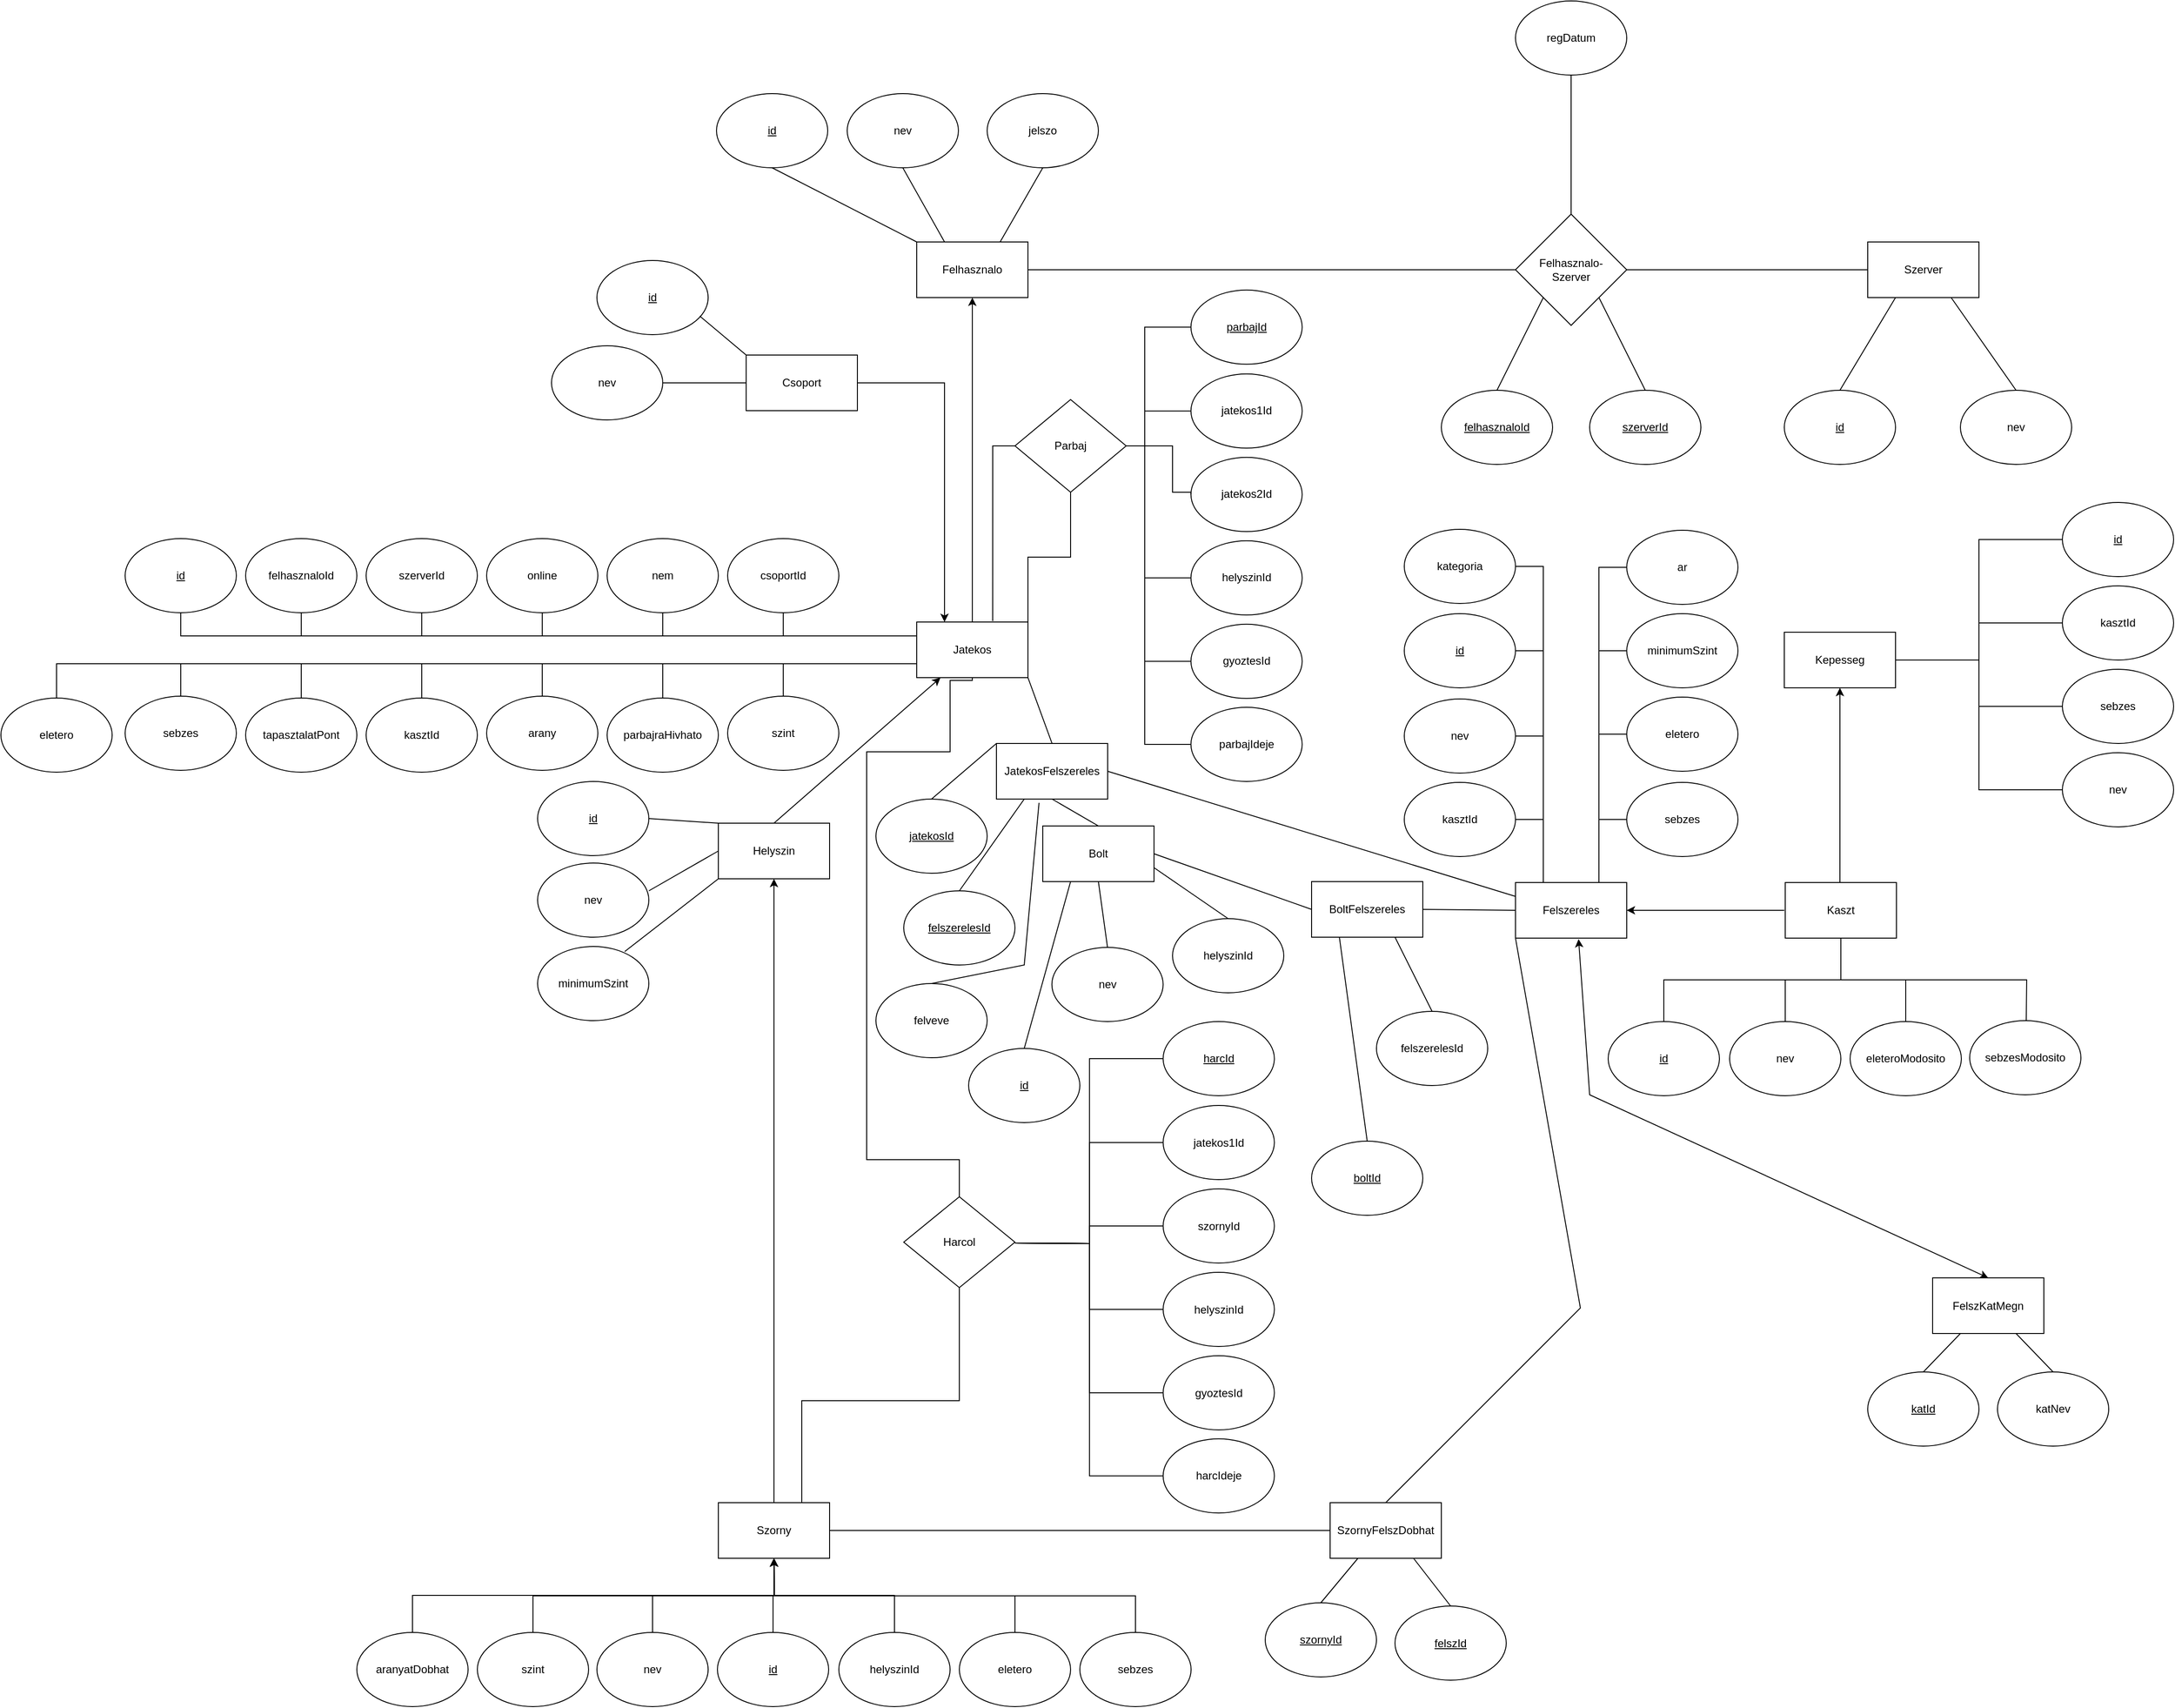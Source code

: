 <mxfile version="24.2.5" type="device">
  <diagram name="1 oldal" id="3yaUBCSGOGVVXzowlbsu">
    <mxGraphModel dx="2837" dy="2619" grid="1" gridSize="10" guides="1" tooltips="1" connect="1" arrows="1" fold="1" page="1" pageScale="1" pageWidth="1169" pageHeight="1654" math="0" shadow="0">
      <root>
        <mxCell id="0" />
        <mxCell id="1" parent="0" />
        <mxCell id="d9idjgLGeZkNx8XCs1Kq-3" value="Felhasznalo" style="rounded=0;whiteSpace=wrap;html=1;" parent="1" vertex="1">
          <mxGeometry x="284" y="170" width="120" height="60" as="geometry" />
        </mxCell>
        <mxCell id="d9idjgLGeZkNx8XCs1Kq-4" value="nev" style="ellipse;whiteSpace=wrap;html=1;" parent="1" vertex="1">
          <mxGeometry x="209" y="10" width="120" height="80" as="geometry" />
        </mxCell>
        <mxCell id="d9idjgLGeZkNx8XCs1Kq-5" value="&lt;u&gt;id&lt;/u&gt;" style="ellipse;whiteSpace=wrap;html=1;" parent="1" vertex="1">
          <mxGeometry x="68" y="10" width="120" height="80" as="geometry" />
        </mxCell>
        <mxCell id="d9idjgLGeZkNx8XCs1Kq-6" value="jelszo" style="ellipse;whiteSpace=wrap;html=1;" parent="1" vertex="1">
          <mxGeometry x="360" y="10" width="120" height="80" as="geometry" />
        </mxCell>
        <mxCell id="d9idjgLGeZkNx8XCs1Kq-7" value="" style="endArrow=none;html=1;rounded=0;exitX=0.5;exitY=1;exitDx=0;exitDy=0;entryX=0;entryY=0;entryDx=0;entryDy=0;" parent="1" source="d9idjgLGeZkNx8XCs1Kq-5" target="d9idjgLGeZkNx8XCs1Kq-3" edge="1">
          <mxGeometry width="50" height="50" relative="1" as="geometry">
            <mxPoint x="250" y="530" as="sourcePoint" />
            <mxPoint x="244" y="170" as="targetPoint" />
          </mxGeometry>
        </mxCell>
        <mxCell id="d9idjgLGeZkNx8XCs1Kq-8" value="" style="endArrow=none;html=1;rounded=0;entryX=0.25;entryY=0;entryDx=0;entryDy=0;exitX=0.5;exitY=1;exitDx=0;exitDy=0;" parent="1" source="d9idjgLGeZkNx8XCs1Kq-4" target="d9idjgLGeZkNx8XCs1Kq-3" edge="1">
          <mxGeometry width="50" height="50" relative="1" as="geometry">
            <mxPoint x="300" y="620" as="sourcePoint" />
            <mxPoint x="304" y="170" as="targetPoint" />
          </mxGeometry>
        </mxCell>
        <mxCell id="d9idjgLGeZkNx8XCs1Kq-12" value="Szerver" style="rounded=0;whiteSpace=wrap;html=1;" parent="1" vertex="1">
          <mxGeometry x="1310" y="170" width="120" height="60" as="geometry" />
        </mxCell>
        <mxCell id="d9idjgLGeZkNx8XCs1Kq-13" value="&lt;u&gt;id&lt;/u&gt;" style="ellipse;whiteSpace=wrap;html=1;" parent="1" vertex="1">
          <mxGeometry x="1220" y="330" width="120" height="80" as="geometry" />
        </mxCell>
        <mxCell id="d9idjgLGeZkNx8XCs1Kq-14" value="" style="endArrow=none;html=1;rounded=0;entryX=0.25;entryY=1;entryDx=0;entryDy=0;exitX=0.5;exitY=0;exitDx=0;exitDy=0;" parent="1" source="d9idjgLGeZkNx8XCs1Kq-13" target="d9idjgLGeZkNx8XCs1Kq-12" edge="1">
          <mxGeometry width="50" height="50" relative="1" as="geometry">
            <mxPoint x="1210" y="410.0" as="sourcePoint" />
            <mxPoint x="1294" y="340" as="targetPoint" />
          </mxGeometry>
        </mxCell>
        <mxCell id="d9idjgLGeZkNx8XCs1Kq-15" value="nev" style="ellipse;whiteSpace=wrap;html=1;" parent="1" vertex="1">
          <mxGeometry x="1410" y="330" width="120" height="80" as="geometry" />
        </mxCell>
        <mxCell id="d9idjgLGeZkNx8XCs1Kq-16" value="" style="endArrow=none;html=1;rounded=0;entryX=0.75;entryY=1;entryDx=0;entryDy=0;exitX=0.5;exitY=0;exitDx=0;exitDy=0;" parent="1" source="d9idjgLGeZkNx8XCs1Kq-15" target="d9idjgLGeZkNx8XCs1Kq-12" edge="1">
          <mxGeometry width="50" height="50" relative="1" as="geometry">
            <mxPoint x="1316" y="630" as="sourcePoint" />
            <mxPoint x="1350" y="340" as="targetPoint" />
          </mxGeometry>
        </mxCell>
        <mxCell id="d9idjgLGeZkNx8XCs1Kq-18" value="Felhasznalo-&lt;br&gt;Szerver" style="rhombus;whiteSpace=wrap;html=1;" parent="1" vertex="1">
          <mxGeometry x="930" y="140" width="120" height="120" as="geometry" />
        </mxCell>
        <mxCell id="d9idjgLGeZkNx8XCs1Kq-19" value="&lt;u&gt;felhasznaloId&lt;/u&gt;" style="ellipse;whiteSpace=wrap;html=1;" parent="1" vertex="1">
          <mxGeometry x="850" y="330" width="120" height="80" as="geometry" />
        </mxCell>
        <mxCell id="d9idjgLGeZkNx8XCs1Kq-20" value="&lt;u&gt;szerverId&lt;/u&gt;" style="ellipse;whiteSpace=wrap;html=1;" parent="1" vertex="1">
          <mxGeometry x="1010" y="330" width="120" height="80" as="geometry" />
        </mxCell>
        <mxCell id="d9idjgLGeZkNx8XCs1Kq-21" value="" style="endArrow=none;html=1;rounded=0;entryX=0.5;entryY=0;entryDx=0;entryDy=0;exitX=0;exitY=1;exitDx=0;exitDy=0;" parent="1" source="d9idjgLGeZkNx8XCs1Kq-18" target="d9idjgLGeZkNx8XCs1Kq-19" edge="1">
          <mxGeometry width="50" height="50" relative="1" as="geometry">
            <mxPoint x="650" y="430" as="sourcePoint" />
            <mxPoint x="564" y="360" as="targetPoint" />
          </mxGeometry>
        </mxCell>
        <mxCell id="d9idjgLGeZkNx8XCs1Kq-22" value="" style="endArrow=none;html=1;rounded=0;entryX=1;entryY=1;entryDx=0;entryDy=0;exitX=0.5;exitY=0;exitDx=0;exitDy=0;" parent="1" source="d9idjgLGeZkNx8XCs1Kq-20" target="d9idjgLGeZkNx8XCs1Kq-18" edge="1">
          <mxGeometry width="50" height="50" relative="1" as="geometry">
            <mxPoint x="660" y="440" as="sourcePoint" />
            <mxPoint x="574" y="370" as="targetPoint" />
          </mxGeometry>
        </mxCell>
        <mxCell id="d9idjgLGeZkNx8XCs1Kq-24" value="" style="endArrow=none;html=1;rounded=0;exitX=1;exitY=0.5;exitDx=0;exitDy=0;entryX=0;entryY=0.5;entryDx=0;entryDy=0;" parent="1" source="d9idjgLGeZkNx8XCs1Kq-3" target="d9idjgLGeZkNx8XCs1Kq-18" edge="1">
          <mxGeometry width="50" height="50" relative="1" as="geometry">
            <mxPoint x="460" y="320" as="sourcePoint" />
            <mxPoint x="510" y="270" as="targetPoint" />
          </mxGeometry>
        </mxCell>
        <mxCell id="d9idjgLGeZkNx8XCs1Kq-28" value="" style="endArrow=none;html=1;rounded=0;exitX=1;exitY=0.5;exitDx=0;exitDy=0;entryX=0;entryY=0.5;entryDx=0;entryDy=0;" parent="1" source="d9idjgLGeZkNx8XCs1Kq-18" target="d9idjgLGeZkNx8XCs1Kq-12" edge="1">
          <mxGeometry width="50" height="50" relative="1" as="geometry">
            <mxPoint x="1080" y="290" as="sourcePoint" />
            <mxPoint x="1130" y="240" as="targetPoint" />
          </mxGeometry>
        </mxCell>
        <mxCell id="d9idjgLGeZkNx8XCs1Kq-34" value="" style="edgeStyle=orthogonalEdgeStyle;rounded=0;orthogonalLoop=1;jettySize=auto;html=1;entryX=0.5;entryY=1;entryDx=0;entryDy=0;" parent="1" source="d9idjgLGeZkNx8XCs1Kq-29" target="d9idjgLGeZkNx8XCs1Kq-3" edge="1">
          <mxGeometry relative="1" as="geometry">
            <mxPoint x="420" y="550" as="targetPoint" />
          </mxGeometry>
        </mxCell>
        <mxCell id="1mJTOALeoTQ1OMjtF4g4-31" style="edgeStyle=orthogonalEdgeStyle;rounded=0;orthogonalLoop=1;jettySize=auto;html=1;exitX=0;exitY=0.75;exitDx=0;exitDy=0;entryX=0.5;entryY=0;entryDx=0;entryDy=0;endArrow=none;endFill=0;" parent="1" source="d9idjgLGeZkNx8XCs1Kq-29" target="d9idjgLGeZkNx8XCs1Kq-46" edge="1">
          <mxGeometry relative="1" as="geometry" />
        </mxCell>
        <mxCell id="1mJTOALeoTQ1OMjtF4g4-32" style="edgeStyle=orthogonalEdgeStyle;rounded=0;orthogonalLoop=1;jettySize=auto;html=1;exitX=0;exitY=0.25;exitDx=0;exitDy=0;entryX=0.5;entryY=1;entryDx=0;entryDy=0;endArrow=none;endFill=0;" parent="1" source="d9idjgLGeZkNx8XCs1Kq-29" target="d9idjgLGeZkNx8XCs1Kq-42" edge="1">
          <mxGeometry relative="1" as="geometry" />
        </mxCell>
        <mxCell id="1mJTOALeoTQ1OMjtF4g4-33" style="edgeStyle=orthogonalEdgeStyle;rounded=0;orthogonalLoop=1;jettySize=auto;html=1;exitX=0;exitY=0.75;exitDx=0;exitDy=0;entryX=0.5;entryY=0;entryDx=0;entryDy=0;endArrow=none;endFill=0;" parent="1" source="d9idjgLGeZkNx8XCs1Kq-29" target="d9idjgLGeZkNx8XCs1Kq-48" edge="1">
          <mxGeometry relative="1" as="geometry" />
        </mxCell>
        <mxCell id="1mJTOALeoTQ1OMjtF4g4-34" style="edgeStyle=orthogonalEdgeStyle;rounded=0;orthogonalLoop=1;jettySize=auto;html=1;exitX=0;exitY=0.75;exitDx=0;exitDy=0;entryX=0.5;entryY=0;entryDx=0;entryDy=0;endArrow=none;endFill=0;" parent="1" source="d9idjgLGeZkNx8XCs1Kq-29" target="d9idjgLGeZkNx8XCs1Kq-55" edge="1">
          <mxGeometry relative="1" as="geometry" />
        </mxCell>
        <mxCell id="1mJTOALeoTQ1OMjtF4g4-35" style="edgeStyle=orthogonalEdgeStyle;rounded=0;orthogonalLoop=1;jettySize=auto;html=1;exitX=0;exitY=0.75;exitDx=0;exitDy=0;entryX=0.5;entryY=0;entryDx=0;entryDy=0;endArrow=none;endFill=0;" parent="1" source="d9idjgLGeZkNx8XCs1Kq-29" target="d9idjgLGeZkNx8XCs1Kq-59" edge="1">
          <mxGeometry relative="1" as="geometry" />
        </mxCell>
        <mxCell id="1mJTOALeoTQ1OMjtF4g4-36" style="edgeStyle=orthogonalEdgeStyle;rounded=0;orthogonalLoop=1;jettySize=auto;html=1;exitX=0;exitY=0.75;exitDx=0;exitDy=0;entryX=0.5;entryY=0;entryDx=0;entryDy=0;endArrow=none;endFill=0;" parent="1" source="d9idjgLGeZkNx8XCs1Kq-29" target="d9idjgLGeZkNx8XCs1Kq-44" edge="1">
          <mxGeometry relative="1" as="geometry" />
        </mxCell>
        <mxCell id="1mJTOALeoTQ1OMjtF4g4-37" style="edgeStyle=orthogonalEdgeStyle;rounded=0;orthogonalLoop=1;jettySize=auto;html=1;exitX=0;exitY=0.75;exitDx=0;exitDy=0;entryX=0.5;entryY=0;entryDx=0;entryDy=0;endArrow=none;endFill=0;" parent="1" source="d9idjgLGeZkNx8XCs1Kq-29" target="d9idjgLGeZkNx8XCs1Kq-52" edge="1">
          <mxGeometry relative="1" as="geometry" />
        </mxCell>
        <mxCell id="1mJTOALeoTQ1OMjtF4g4-38" style="edgeStyle=orthogonalEdgeStyle;rounded=0;orthogonalLoop=1;jettySize=auto;html=1;exitX=0;exitY=0.75;exitDx=0;exitDy=0;entryX=0.5;entryY=0;entryDx=0;entryDy=0;endArrow=none;endFill=0;" parent="1" source="d9idjgLGeZkNx8XCs1Kq-29" target="d9idjgLGeZkNx8XCs1Kq-50" edge="1">
          <mxGeometry relative="1" as="geometry" />
        </mxCell>
        <mxCell id="1mJTOALeoTQ1OMjtF4g4-39" style="edgeStyle=orthogonalEdgeStyle;rounded=0;orthogonalLoop=1;jettySize=auto;html=1;exitX=0;exitY=0.25;exitDx=0;exitDy=0;entryX=0.5;entryY=1;entryDx=0;entryDy=0;endArrow=none;endFill=0;" parent="1" source="d9idjgLGeZkNx8XCs1Kq-29" target="d9idjgLGeZkNx8XCs1Kq-57" edge="1">
          <mxGeometry relative="1" as="geometry" />
        </mxCell>
        <mxCell id="1mJTOALeoTQ1OMjtF4g4-40" style="edgeStyle=orthogonalEdgeStyle;rounded=0;orthogonalLoop=1;jettySize=auto;html=1;exitX=0;exitY=0.25;exitDx=0;exitDy=0;entryX=0.5;entryY=1;entryDx=0;entryDy=0;endArrow=none;endFill=0;" parent="1" source="d9idjgLGeZkNx8XCs1Kq-29" target="d9idjgLGeZkNx8XCs1Kq-61" edge="1">
          <mxGeometry relative="1" as="geometry" />
        </mxCell>
        <mxCell id="1mJTOALeoTQ1OMjtF4g4-41" style="edgeStyle=orthogonalEdgeStyle;rounded=0;orthogonalLoop=1;jettySize=auto;html=1;exitX=0;exitY=0.25;exitDx=0;exitDy=0;entryX=0.5;entryY=1;entryDx=0;entryDy=0;endArrow=none;endFill=0;" parent="1" source="d9idjgLGeZkNx8XCs1Kq-29" target="d9idjgLGeZkNx8XCs1Kq-30" edge="1">
          <mxGeometry relative="1" as="geometry" />
        </mxCell>
        <mxCell id="1mJTOALeoTQ1OMjtF4g4-42" style="edgeStyle=orthogonalEdgeStyle;rounded=0;orthogonalLoop=1;jettySize=auto;html=1;exitX=0;exitY=0.25;exitDx=0;exitDy=0;entryX=0.5;entryY=1;entryDx=0;entryDy=0;endArrow=none;endFill=0;" parent="1" source="d9idjgLGeZkNx8XCs1Kq-29" target="d9idjgLGeZkNx8XCs1Kq-31" edge="1">
          <mxGeometry relative="1" as="geometry" />
        </mxCell>
        <mxCell id="1mJTOALeoTQ1OMjtF4g4-43" style="edgeStyle=orthogonalEdgeStyle;rounded=0;orthogonalLoop=1;jettySize=auto;html=1;exitX=0;exitY=0.25;exitDx=0;exitDy=0;entryX=0.5;entryY=1;entryDx=0;entryDy=0;endArrow=none;endFill=0;" parent="1" source="d9idjgLGeZkNx8XCs1Kq-29" target="d9idjgLGeZkNx8XCs1Kq-40" edge="1">
          <mxGeometry relative="1" as="geometry" />
        </mxCell>
        <mxCell id="d9idjgLGeZkNx8XCs1Kq-29" value="Jatekos" style="rounded=0;whiteSpace=wrap;html=1;" parent="1" vertex="1">
          <mxGeometry x="284" y="580" width="120" height="60" as="geometry" />
        </mxCell>
        <mxCell id="d9idjgLGeZkNx8XCs1Kq-30" value="szerverId" style="ellipse;whiteSpace=wrap;html=1;" parent="1" vertex="1">
          <mxGeometry x="-310" y="490" width="120" height="80" as="geometry" />
        </mxCell>
        <mxCell id="d9idjgLGeZkNx8XCs1Kq-31" value="felhasznaloId" style="ellipse;whiteSpace=wrap;html=1;" parent="1" vertex="1">
          <mxGeometry x="-440" y="490" width="120" height="80" as="geometry" />
        </mxCell>
        <mxCell id="d9idjgLGeZkNx8XCs1Kq-37" value="" style="endArrow=none;html=1;rounded=0;exitX=0.75;exitY=0;exitDx=0;exitDy=0;entryX=0.5;entryY=1;entryDx=0;entryDy=0;" parent="1" source="d9idjgLGeZkNx8XCs1Kq-3" target="d9idjgLGeZkNx8XCs1Kq-6" edge="1">
          <mxGeometry width="50" height="50" relative="1" as="geometry">
            <mxPoint x="470" y="290" as="sourcePoint" />
            <mxPoint x="520" y="240" as="targetPoint" />
          </mxGeometry>
        </mxCell>
        <mxCell id="d9idjgLGeZkNx8XCs1Kq-40" value="&lt;u&gt;id&lt;/u&gt;" style="ellipse;whiteSpace=wrap;html=1;" parent="1" vertex="1">
          <mxGeometry x="-570" y="490" width="120" height="80" as="geometry" />
        </mxCell>
        <mxCell id="d9idjgLGeZkNx8XCs1Kq-42" value="nem" style="ellipse;whiteSpace=wrap;html=1;" parent="1" vertex="1">
          <mxGeometry x="-50" y="490" width="120" height="80" as="geometry" />
        </mxCell>
        <mxCell id="d9idjgLGeZkNx8XCs1Kq-44" value="kasztId" style="ellipse;whiteSpace=wrap;html=1;" parent="1" vertex="1">
          <mxGeometry x="-310" y="662" width="120" height="80" as="geometry" />
        </mxCell>
        <mxCell id="d9idjgLGeZkNx8XCs1Kq-46" value="tapasztalatPont" style="ellipse;whiteSpace=wrap;html=1;" parent="1" vertex="1">
          <mxGeometry x="-440" y="662" width="120" height="80" as="geometry" />
        </mxCell>
        <mxCell id="d9idjgLGeZkNx8XCs1Kq-48" value="szint" style="ellipse;whiteSpace=wrap;html=1;" parent="1" vertex="1">
          <mxGeometry x="80" y="660" width="120" height="80" as="geometry" />
        </mxCell>
        <mxCell id="d9idjgLGeZkNx8XCs1Kq-50" value="eletero" style="ellipse;whiteSpace=wrap;html=1;" parent="1" vertex="1">
          <mxGeometry x="-704" y="662" width="120" height="80" as="geometry" />
        </mxCell>
        <mxCell id="d9idjgLGeZkNx8XCs1Kq-52" value="sebzes" style="ellipse;whiteSpace=wrap;html=1;" parent="1" vertex="1">
          <mxGeometry x="-570" y="660" width="120" height="80" as="geometry" />
        </mxCell>
        <mxCell id="d9idjgLGeZkNx8XCs1Kq-55" value="parbajraHivhato" style="ellipse;whiteSpace=wrap;html=1;" parent="1" vertex="1">
          <mxGeometry x="-50" y="662" width="120" height="80" as="geometry" />
        </mxCell>
        <mxCell id="d9idjgLGeZkNx8XCs1Kq-57" value="csoportId" style="ellipse;whiteSpace=wrap;html=1;" parent="1" vertex="1">
          <mxGeometry x="80" y="490" width="120" height="80" as="geometry" />
        </mxCell>
        <mxCell id="d9idjgLGeZkNx8XCs1Kq-59" value="arany" style="ellipse;whiteSpace=wrap;html=1;" parent="1" vertex="1">
          <mxGeometry x="-180" y="660" width="120" height="80" as="geometry" />
        </mxCell>
        <mxCell id="d9idjgLGeZkNx8XCs1Kq-61" value="online" style="ellipse;whiteSpace=wrap;html=1;" parent="1" vertex="1">
          <mxGeometry x="-180" y="490" width="120" height="80" as="geometry" />
        </mxCell>
        <mxCell id="1mJTOALeoTQ1OMjtF4g4-19" style="edgeStyle=orthogonalEdgeStyle;rounded=0;orthogonalLoop=1;jettySize=auto;html=1;exitX=1;exitY=0.5;exitDx=0;exitDy=0;entryX=0;entryY=0.5;entryDx=0;entryDy=0;endArrow=none;endFill=0;" parent="1" source="d9idjgLGeZkNx8XCs1Kq-63" target="d9idjgLGeZkNx8XCs1Kq-64" edge="1">
          <mxGeometry relative="1" as="geometry" />
        </mxCell>
        <mxCell id="1mJTOALeoTQ1OMjtF4g4-20" style="edgeStyle=orthogonalEdgeStyle;rounded=0;orthogonalLoop=1;jettySize=auto;html=1;exitX=1;exitY=0.5;exitDx=0;exitDy=0;entryX=0;entryY=0.5;entryDx=0;entryDy=0;endArrow=none;endFill=0;" parent="1" source="d9idjgLGeZkNx8XCs1Kq-63" target="d9idjgLGeZkNx8XCs1Kq-70" edge="1">
          <mxGeometry relative="1" as="geometry" />
        </mxCell>
        <mxCell id="1mJTOALeoTQ1OMjtF4g4-21" style="edgeStyle=orthogonalEdgeStyle;rounded=0;orthogonalLoop=1;jettySize=auto;html=1;exitX=1;exitY=0.5;exitDx=0;exitDy=0;entryX=0;entryY=0.5;entryDx=0;entryDy=0;endArrow=none;endFill=0;" parent="1" source="d9idjgLGeZkNx8XCs1Kq-63" target="d9idjgLGeZkNx8XCs1Kq-68" edge="1">
          <mxGeometry relative="1" as="geometry" />
        </mxCell>
        <mxCell id="1mJTOALeoTQ1OMjtF4g4-22" style="edgeStyle=orthogonalEdgeStyle;rounded=0;orthogonalLoop=1;jettySize=auto;html=1;exitX=1;exitY=0.5;exitDx=0;exitDy=0;entryX=0;entryY=0.5;entryDx=0;entryDy=0;endArrow=none;endFill=0;" parent="1" source="d9idjgLGeZkNx8XCs1Kq-63" target="d9idjgLGeZkNx8XCs1Kq-66" edge="1">
          <mxGeometry relative="1" as="geometry" />
        </mxCell>
        <mxCell id="d9idjgLGeZkNx8XCs1Kq-63" value="Kepesseg" style="rounded=0;whiteSpace=wrap;html=1;" parent="1" vertex="1">
          <mxGeometry x="1220" y="591" width="120" height="60" as="geometry" />
        </mxCell>
        <mxCell id="d9idjgLGeZkNx8XCs1Kq-64" value="&lt;u&gt;id&lt;/u&gt;" style="ellipse;whiteSpace=wrap;html=1;" parent="1" vertex="1">
          <mxGeometry x="1520" y="451" width="120" height="80" as="geometry" />
        </mxCell>
        <mxCell id="d9idjgLGeZkNx8XCs1Kq-66" value="nev" style="ellipse;whiteSpace=wrap;html=1;" parent="1" vertex="1">
          <mxGeometry x="1520" y="721" width="120" height="80" as="geometry" />
        </mxCell>
        <mxCell id="d9idjgLGeZkNx8XCs1Kq-68" value="sebzes" style="ellipse;whiteSpace=wrap;html=1;" parent="1" vertex="1">
          <mxGeometry x="1520" y="631" width="120" height="80" as="geometry" />
        </mxCell>
        <mxCell id="d9idjgLGeZkNx8XCs1Kq-70" value="kasztId" style="ellipse;whiteSpace=wrap;html=1;" parent="1" vertex="1">
          <mxGeometry x="1520" y="541" width="120" height="80" as="geometry" />
        </mxCell>
        <mxCell id="1mJTOALeoTQ1OMjtF4g4-23" style="edgeStyle=orthogonalEdgeStyle;rounded=0;orthogonalLoop=1;jettySize=auto;html=1;exitX=0.75;exitY=0;exitDx=0;exitDy=0;entryX=0;entryY=0.5;entryDx=0;entryDy=0;endArrow=none;endFill=0;" parent="1" source="d9idjgLGeZkNx8XCs1Kq-83" target="d9idjgLGeZkNx8XCs1Kq-90" edge="1">
          <mxGeometry relative="1" as="geometry" />
        </mxCell>
        <mxCell id="1mJTOALeoTQ1OMjtF4g4-24" style="edgeStyle=orthogonalEdgeStyle;rounded=0;orthogonalLoop=1;jettySize=auto;html=1;exitX=0.75;exitY=0;exitDx=0;exitDy=0;entryX=0;entryY=0.5;entryDx=0;entryDy=0;endArrow=none;endFill=0;" parent="1" source="d9idjgLGeZkNx8XCs1Kq-83" target="d9idjgLGeZkNx8XCs1Kq-92" edge="1">
          <mxGeometry relative="1" as="geometry" />
        </mxCell>
        <mxCell id="1mJTOALeoTQ1OMjtF4g4-25" style="edgeStyle=orthogonalEdgeStyle;rounded=0;orthogonalLoop=1;jettySize=auto;html=1;exitX=0.75;exitY=0;exitDx=0;exitDy=0;entryX=0;entryY=0.5;entryDx=0;entryDy=0;endArrow=none;endFill=0;" parent="1" source="d9idjgLGeZkNx8XCs1Kq-83" target="d9idjgLGeZkNx8XCs1Kq-94" edge="1">
          <mxGeometry relative="1" as="geometry" />
        </mxCell>
        <mxCell id="1mJTOALeoTQ1OMjtF4g4-26" style="edgeStyle=orthogonalEdgeStyle;rounded=0;orthogonalLoop=1;jettySize=auto;html=1;exitX=0.75;exitY=0;exitDx=0;exitDy=0;entryX=0;entryY=0.5;entryDx=0;entryDy=0;endArrow=none;endFill=0;" parent="1" source="d9idjgLGeZkNx8XCs1Kq-83" target="d9idjgLGeZkNx8XCs1Kq-96" edge="1">
          <mxGeometry relative="1" as="geometry" />
        </mxCell>
        <mxCell id="d9idjgLGeZkNx8XCs1Kq-83" value="Felszereles" style="rounded=0;whiteSpace=wrap;html=1;" parent="1" vertex="1">
          <mxGeometry x="930" y="861" width="120" height="60" as="geometry" />
        </mxCell>
        <mxCell id="1mJTOALeoTQ1OMjtF4g4-10" style="edgeStyle=orthogonalEdgeStyle;rounded=0;orthogonalLoop=1;jettySize=auto;html=1;exitX=1;exitY=0.5;exitDx=0;exitDy=0;entryX=0.25;entryY=0;entryDx=0;entryDy=0;endArrow=none;endFill=0;" parent="1" source="d9idjgLGeZkNx8XCs1Kq-84" target="d9idjgLGeZkNx8XCs1Kq-83" edge="1">
          <mxGeometry relative="1" as="geometry" />
        </mxCell>
        <mxCell id="d9idjgLGeZkNx8XCs1Kq-84" value="&lt;u&gt;id&lt;/u&gt;" style="ellipse;whiteSpace=wrap;html=1;" parent="1" vertex="1">
          <mxGeometry x="810" y="571" width="120" height="80" as="geometry" />
        </mxCell>
        <mxCell id="1mJTOALeoTQ1OMjtF4g4-11" style="edgeStyle=orthogonalEdgeStyle;rounded=0;orthogonalLoop=1;jettySize=auto;html=1;exitX=1;exitY=0.5;exitDx=0;exitDy=0;entryX=0.25;entryY=0;entryDx=0;entryDy=0;endArrow=none;endFill=0;" parent="1" source="d9idjgLGeZkNx8XCs1Kq-86" target="d9idjgLGeZkNx8XCs1Kq-83" edge="1">
          <mxGeometry relative="1" as="geometry" />
        </mxCell>
        <mxCell id="d9idjgLGeZkNx8XCs1Kq-86" value="nev" style="ellipse;whiteSpace=wrap;html=1;" parent="1" vertex="1">
          <mxGeometry x="810" y="663" width="120" height="80" as="geometry" />
        </mxCell>
        <mxCell id="1mJTOALeoTQ1OMjtF4g4-12" style="edgeStyle=orthogonalEdgeStyle;rounded=0;orthogonalLoop=1;jettySize=auto;html=1;exitX=1;exitY=0.5;exitDx=0;exitDy=0;entryX=0.25;entryY=0;entryDx=0;entryDy=0;endArrow=none;endFill=0;" parent="1" source="d9idjgLGeZkNx8XCs1Kq-88" target="d9idjgLGeZkNx8XCs1Kq-83" edge="1">
          <mxGeometry relative="1" as="geometry" />
        </mxCell>
        <mxCell id="d9idjgLGeZkNx8XCs1Kq-88" value="kasztId" style="ellipse;whiteSpace=wrap;html=1;" parent="1" vertex="1">
          <mxGeometry x="810" y="753" width="120" height="80" as="geometry" />
        </mxCell>
        <mxCell id="d9idjgLGeZkNx8XCs1Kq-90" value="sebzes" style="ellipse;whiteSpace=wrap;html=1;" parent="1" vertex="1">
          <mxGeometry x="1050" y="753" width="120" height="80" as="geometry" />
        </mxCell>
        <mxCell id="d9idjgLGeZkNx8XCs1Kq-92" value="eletero" style="ellipse;whiteSpace=wrap;html=1;" parent="1" vertex="1">
          <mxGeometry x="1050" y="661" width="120" height="80" as="geometry" />
        </mxCell>
        <mxCell id="d9idjgLGeZkNx8XCs1Kq-94" value="minimumSzint" style="ellipse;whiteSpace=wrap;html=1;" parent="1" vertex="1">
          <mxGeometry x="1050" y="571" width="120" height="80" as="geometry" />
        </mxCell>
        <mxCell id="d9idjgLGeZkNx8XCs1Kq-96" value="ar" style="ellipse;whiteSpace=wrap;html=1;" parent="1" vertex="1">
          <mxGeometry x="1050" y="481" width="120" height="80" as="geometry" />
        </mxCell>
        <mxCell id="1mJTOALeoTQ1OMjtF4g4-2" style="edgeStyle=orthogonalEdgeStyle;rounded=0;orthogonalLoop=1;jettySize=auto;html=1;exitX=0.75;exitY=0;exitDx=0;exitDy=0;entryX=0.5;entryY=1;entryDx=0;entryDy=0;endArrow=none;endFill=0;" parent="1" source="d9idjgLGeZkNx8XCs1Kq-98" target="1mJTOALeoTQ1OMjtF4g4-1" edge="1">
          <mxGeometry relative="1" as="geometry">
            <Array as="points">
              <mxPoint x="160" y="1420" />
              <mxPoint x="330" y="1420" />
            </Array>
          </mxGeometry>
        </mxCell>
        <mxCell id="d9idjgLGeZkNx8XCs1Kq-98" value="Szorny" style="rounded=0;whiteSpace=wrap;html=1;" parent="1" vertex="1">
          <mxGeometry x="70" y="1530" width="120" height="60" as="geometry" />
        </mxCell>
        <mxCell id="1mJTOALeoTQ1OMjtF4g4-49" style="edgeStyle=orthogonalEdgeStyle;rounded=0;orthogonalLoop=1;jettySize=auto;html=1;exitX=0.5;exitY=0;exitDx=0;exitDy=0;" parent="1" source="d9idjgLGeZkNx8XCs1Kq-99" edge="1">
          <mxGeometry relative="1" as="geometry">
            <mxPoint x="130" y="1590" as="targetPoint" />
          </mxGeometry>
        </mxCell>
        <mxCell id="d9idjgLGeZkNx8XCs1Kq-99" value="&lt;u&gt;id&lt;/u&gt;" style="ellipse;whiteSpace=wrap;html=1;" parent="1" vertex="1">
          <mxGeometry x="69" y="1670" width="120" height="80" as="geometry" />
        </mxCell>
        <mxCell id="1mJTOALeoTQ1OMjtF4g4-48" style="edgeStyle=orthogonalEdgeStyle;rounded=0;orthogonalLoop=1;jettySize=auto;html=1;exitX=0.5;exitY=0;exitDx=0;exitDy=0;entryX=0.5;entryY=1;entryDx=0;entryDy=0;" parent="1" source="d9idjgLGeZkNx8XCs1Kq-101" target="d9idjgLGeZkNx8XCs1Kq-98" edge="1">
          <mxGeometry relative="1" as="geometry" />
        </mxCell>
        <mxCell id="d9idjgLGeZkNx8XCs1Kq-101" value="nev" style="ellipse;whiteSpace=wrap;html=1;" parent="1" vertex="1">
          <mxGeometry x="-61" y="1670" width="120" height="80" as="geometry" />
        </mxCell>
        <mxCell id="1mJTOALeoTQ1OMjtF4g4-51" style="edgeStyle=orthogonalEdgeStyle;rounded=0;orthogonalLoop=1;jettySize=auto;html=1;exitX=0.5;exitY=0;exitDx=0;exitDy=0;" parent="1" source="d9idjgLGeZkNx8XCs1Kq-103" edge="1">
          <mxGeometry relative="1" as="geometry">
            <mxPoint x="130" y="1590" as="targetPoint" />
          </mxGeometry>
        </mxCell>
        <mxCell id="d9idjgLGeZkNx8XCs1Kq-103" value="eletero" style="ellipse;whiteSpace=wrap;html=1;" parent="1" vertex="1">
          <mxGeometry x="330" y="1670" width="120" height="80" as="geometry" />
        </mxCell>
        <mxCell id="1mJTOALeoTQ1OMjtF4g4-52" style="edgeStyle=orthogonalEdgeStyle;rounded=0;orthogonalLoop=1;jettySize=auto;html=1;exitX=0.5;exitY=0;exitDx=0;exitDy=0;" parent="1" source="d9idjgLGeZkNx8XCs1Kq-105" edge="1">
          <mxGeometry relative="1" as="geometry">
            <mxPoint x="130" y="1590" as="targetPoint" />
          </mxGeometry>
        </mxCell>
        <mxCell id="d9idjgLGeZkNx8XCs1Kq-105" value="sebzes" style="ellipse;whiteSpace=wrap;html=1;" parent="1" vertex="1">
          <mxGeometry x="460" y="1670" width="120" height="80" as="geometry" />
        </mxCell>
        <mxCell id="1mJTOALeoTQ1OMjtF4g4-47" style="edgeStyle=orthogonalEdgeStyle;rounded=0;orthogonalLoop=1;jettySize=auto;html=1;exitX=0.5;exitY=0;exitDx=0;exitDy=0;" parent="1" source="d9idjgLGeZkNx8XCs1Kq-107" edge="1">
          <mxGeometry relative="1" as="geometry">
            <mxPoint x="130" y="1590" as="targetPoint" />
          </mxGeometry>
        </mxCell>
        <mxCell id="d9idjgLGeZkNx8XCs1Kq-107" value="szint" style="ellipse;whiteSpace=wrap;html=1;" parent="1" vertex="1">
          <mxGeometry x="-190" y="1670" width="120" height="80" as="geometry" />
        </mxCell>
        <mxCell id="1mJTOALeoTQ1OMjtF4g4-46" style="edgeStyle=orthogonalEdgeStyle;rounded=0;orthogonalLoop=1;jettySize=auto;html=1;exitX=0.5;exitY=0;exitDx=0;exitDy=0;entryX=0.5;entryY=1;entryDx=0;entryDy=0;" parent="1" source="d9idjgLGeZkNx8XCs1Kq-109" target="d9idjgLGeZkNx8XCs1Kq-98" edge="1">
          <mxGeometry relative="1" as="geometry" />
        </mxCell>
        <mxCell id="d9idjgLGeZkNx8XCs1Kq-109" value="aranyatDobhat" style="ellipse;whiteSpace=wrap;html=1;" parent="1" vertex="1">
          <mxGeometry x="-320" y="1670" width="120" height="80" as="geometry" />
        </mxCell>
        <mxCell id="1mJTOALeoTQ1OMjtF4g4-50" style="edgeStyle=orthogonalEdgeStyle;rounded=0;orthogonalLoop=1;jettySize=auto;html=1;exitX=0.5;exitY=0;exitDx=0;exitDy=0;entryX=0.5;entryY=1;entryDx=0;entryDy=0;" parent="1" source="d9idjgLGeZkNx8XCs1Kq-111" target="d9idjgLGeZkNx8XCs1Kq-98" edge="1">
          <mxGeometry relative="1" as="geometry" />
        </mxCell>
        <mxCell id="d9idjgLGeZkNx8XCs1Kq-111" value="helyszinId" style="ellipse;whiteSpace=wrap;html=1;" parent="1" vertex="1">
          <mxGeometry x="200" y="1670" width="120" height="80" as="geometry" />
        </mxCell>
        <mxCell id="d9idjgLGeZkNx8XCs1Kq-113" value="Helyszin" style="rounded=0;whiteSpace=wrap;html=1;" parent="1" vertex="1">
          <mxGeometry x="70" y="797" width="120" height="60" as="geometry" />
        </mxCell>
        <mxCell id="d9idjgLGeZkNx8XCs1Kq-114" value="&lt;u&gt;id&lt;/u&gt;" style="ellipse;whiteSpace=wrap;html=1;" parent="1" vertex="1">
          <mxGeometry x="-125" y="752" width="120" height="80" as="geometry" />
        </mxCell>
        <mxCell id="d9idjgLGeZkNx8XCs1Kq-115" value="" style="endArrow=none;html=1;rounded=0;entryX=0;entryY=0;entryDx=0;entryDy=0;exitX=1;exitY=0.5;exitDx=0;exitDy=0;" parent="1" source="d9idjgLGeZkNx8XCs1Kq-114" target="d9idjgLGeZkNx8XCs1Kq-113" edge="1">
          <mxGeometry width="50" height="50" relative="1" as="geometry">
            <mxPoint x="-131" y="1320.0" as="sourcePoint" />
            <mxPoint x="-47" y="1250" as="targetPoint" />
          </mxGeometry>
        </mxCell>
        <mxCell id="d9idjgLGeZkNx8XCs1Kq-116" value="nev" style="ellipse;whiteSpace=wrap;html=1;" parent="1" vertex="1">
          <mxGeometry x="-125" y="840" width="120" height="80" as="geometry" />
        </mxCell>
        <mxCell id="d9idjgLGeZkNx8XCs1Kq-117" value="" style="endArrow=none;html=1;rounded=0;exitX=1;exitY=0.375;exitDx=0;exitDy=0;entryX=0;entryY=0.5;entryDx=0;entryDy=0;exitPerimeter=0;" parent="1" source="d9idjgLGeZkNx8XCs1Kq-116" target="d9idjgLGeZkNx8XCs1Kq-113" edge="1">
          <mxGeometry width="50" height="50" relative="1" as="geometry">
            <mxPoint x="-25" y="1540" as="sourcePoint" />
            <mxPoint x="69" y="1190" as="targetPoint" />
          </mxGeometry>
        </mxCell>
        <mxCell id="d9idjgLGeZkNx8XCs1Kq-122" value="minimumSzint" style="ellipse;whiteSpace=wrap;html=1;" parent="1" vertex="1">
          <mxGeometry x="-125" y="930" width="120" height="80" as="geometry" />
        </mxCell>
        <mxCell id="d9idjgLGeZkNx8XCs1Kq-123" value="" style="endArrow=none;html=1;rounded=0;exitX=0.783;exitY=0.069;exitDx=0;exitDy=0;entryX=0;entryY=1;entryDx=0;entryDy=0;exitPerimeter=0;" parent="1" source="d9idjgLGeZkNx8XCs1Kq-122" target="d9idjgLGeZkNx8XCs1Kq-113" edge="1">
          <mxGeometry width="50" height="50" relative="1" as="geometry">
            <mxPoint x="964" y="1288.5" as="sourcePoint" />
            <mxPoint x="119" y="1150" as="targetPoint" />
          </mxGeometry>
        </mxCell>
        <mxCell id="1mJTOALeoTQ1OMjtF4g4-44" style="edgeStyle=orthogonalEdgeStyle;rounded=0;orthogonalLoop=1;jettySize=auto;html=1;exitX=1;exitY=0.5;exitDx=0;exitDy=0;entryX=0.25;entryY=0;entryDx=0;entryDy=0;" parent="1" source="d9idjgLGeZkNx8XCs1Kq-128" target="d9idjgLGeZkNx8XCs1Kq-29" edge="1">
          <mxGeometry relative="1" as="geometry" />
        </mxCell>
        <mxCell id="d9idjgLGeZkNx8XCs1Kq-128" value="Csoport" style="rounded=0;whiteSpace=wrap;html=1;" parent="1" vertex="1">
          <mxGeometry x="100" y="292" width="120" height="60" as="geometry" />
        </mxCell>
        <mxCell id="d9idjgLGeZkNx8XCs1Kq-129" value="&lt;u&gt;id&lt;/u&gt;" style="ellipse;whiteSpace=wrap;html=1;" parent="1" vertex="1">
          <mxGeometry x="-61" y="190" width="120" height="80" as="geometry" />
        </mxCell>
        <mxCell id="d9idjgLGeZkNx8XCs1Kq-130" value="" style="endArrow=none;html=1;rounded=0;entryX=0;entryY=0;entryDx=0;entryDy=0;" parent="1" target="d9idjgLGeZkNx8XCs1Kq-128" edge="1">
          <mxGeometry width="50" height="50" relative="1" as="geometry">
            <mxPoint x="50" y="250" as="sourcePoint" />
            <mxPoint x="3" y="532" as="targetPoint" />
          </mxGeometry>
        </mxCell>
        <mxCell id="d9idjgLGeZkNx8XCs1Kq-131" value="nev" style="ellipse;whiteSpace=wrap;html=1;" parent="1" vertex="1">
          <mxGeometry x="-110" y="282" width="120" height="80" as="geometry" />
        </mxCell>
        <mxCell id="d9idjgLGeZkNx8XCs1Kq-132" value="" style="endArrow=none;html=1;rounded=0;exitX=1;exitY=0.5;exitDx=0;exitDy=0;entryX=0;entryY=0.5;entryDx=0;entryDy=0;" parent="1" source="d9idjgLGeZkNx8XCs1Kq-131" target="d9idjgLGeZkNx8XCs1Kq-128" edge="1">
          <mxGeometry width="50" height="50" relative="1" as="geometry">
            <mxPoint x="25" y="822" as="sourcePoint" />
            <mxPoint x="119" y="472" as="targetPoint" />
          </mxGeometry>
        </mxCell>
        <mxCell id="tEglWy51DRQlFk6ylOx4-1" value="Bolt" style="rounded=0;whiteSpace=wrap;html=1;" parent="1" vertex="1">
          <mxGeometry x="420" y="800" width="120" height="60" as="geometry" />
        </mxCell>
        <mxCell id="tEglWy51DRQlFk6ylOx4-2" value="&lt;u&gt;id&lt;/u&gt;" style="ellipse;whiteSpace=wrap;html=1;" parent="1" vertex="1">
          <mxGeometry x="340" y="1040" width="120" height="80" as="geometry" />
        </mxCell>
        <mxCell id="tEglWy51DRQlFk6ylOx4-3" value="" style="endArrow=none;html=1;rounded=0;entryX=0.25;entryY=1;entryDx=0;entryDy=0;exitX=0.5;exitY=0;exitDx=0;exitDy=0;" parent="1" source="tEglWy51DRQlFk6ylOx4-2" target="tEglWy51DRQlFk6ylOx4-1" edge="1">
          <mxGeometry width="50" height="50" relative="1" as="geometry">
            <mxPoint x="741" y="1615.5" as="sourcePoint" />
            <mxPoint x="825" y="1545.5" as="targetPoint" />
          </mxGeometry>
        </mxCell>
        <mxCell id="tEglWy51DRQlFk6ylOx4-4" value="nev" style="ellipse;whiteSpace=wrap;html=1;" parent="1" vertex="1">
          <mxGeometry x="429.84" y="931" width="120" height="80" as="geometry" />
        </mxCell>
        <mxCell id="tEglWy51DRQlFk6ylOx4-5" value="" style="endArrow=none;html=1;rounded=0;exitX=0.5;exitY=0;exitDx=0;exitDy=0;entryX=0.5;entryY=1;entryDx=0;entryDy=0;" parent="1" source="tEglWy51DRQlFk6ylOx4-4" target="tEglWy51DRQlFk6ylOx4-1" edge="1">
          <mxGeometry width="50" height="50" relative="1" as="geometry">
            <mxPoint x="847" y="1835.5" as="sourcePoint" />
            <mxPoint x="941" y="1485.5" as="targetPoint" />
          </mxGeometry>
        </mxCell>
        <mxCell id="zrzBswJZ8jM26afDfYwO-5" value="" style="endArrow=classic;html=1;rounded=0;exitX=0.5;exitY=0;exitDx=0;exitDy=0;" parent="1" source="d9idjgLGeZkNx8XCs1Kq-113" target="d9idjgLGeZkNx8XCs1Kq-29" edge="1">
          <mxGeometry width="50" height="50" relative="1" as="geometry">
            <mxPoint x="130" y="1100" as="sourcePoint" />
            <mxPoint x="180" y="1050" as="targetPoint" />
          </mxGeometry>
        </mxCell>
        <mxCell id="zrzBswJZ8jM26afDfYwO-7" value="" style="endArrow=classic;html=1;rounded=0;" parent="1" target="d9idjgLGeZkNx8XCs1Kq-63" edge="1">
          <mxGeometry width="50" height="50" relative="1" as="geometry">
            <mxPoint x="1280" y="861" as="sourcePoint" />
            <mxPoint x="1260" y="751" as="targetPoint" />
          </mxGeometry>
        </mxCell>
        <mxCell id="zrzBswJZ8jM26afDfYwO-8" value="" style="endArrow=classic;html=1;rounded=0;entryX=0.5;entryY=1;entryDx=0;entryDy=0;" parent="1" source="d9idjgLGeZkNx8XCs1Kq-98" target="d9idjgLGeZkNx8XCs1Kq-113" edge="1">
          <mxGeometry width="50" height="50" relative="1" as="geometry">
            <mxPoint x="280" y="1290" as="sourcePoint" />
            <mxPoint x="330" y="1240" as="targetPoint" />
          </mxGeometry>
        </mxCell>
        <mxCell id="zrzBswJZ8jM26afDfYwO-9" value="" style="endArrow=classic;html=1;rounded=0;exitX=0;exitY=0.5;exitDx=0;exitDy=0;" parent="1" target="d9idjgLGeZkNx8XCs1Kq-83" edge="1">
          <mxGeometry width="50" height="50" relative="1" as="geometry">
            <mxPoint x="1220" y="891" as="sourcePoint" />
            <mxPoint x="1300" y="1201" as="targetPoint" />
          </mxGeometry>
        </mxCell>
        <mxCell id="zrzBswJZ8jM26afDfYwO-17" style="edgeStyle=orthogonalEdgeStyle;rounded=0;orthogonalLoop=1;jettySize=auto;html=1;exitX=0.5;exitY=1;exitDx=0;exitDy=0;entryX=1;entryY=0;entryDx=0;entryDy=0;endArrow=none;endFill=0;" parent="1" source="zrzBswJZ8jM26afDfYwO-13" target="d9idjgLGeZkNx8XCs1Kq-29" edge="1">
          <mxGeometry relative="1" as="geometry" />
        </mxCell>
        <mxCell id="zrzBswJZ8jM26afDfYwO-13" value="&lt;font style=&quot;font-size: 12px;&quot;&gt;Parbaj&lt;/font&gt;" style="rhombus;whiteSpace=wrap;html=1;" parent="1" vertex="1">
          <mxGeometry x="390" y="340" width="120" height="100" as="geometry" />
        </mxCell>
        <mxCell id="zrzBswJZ8jM26afDfYwO-18" style="edgeStyle=orthogonalEdgeStyle;rounded=0;orthogonalLoop=1;jettySize=auto;html=1;exitX=0;exitY=0.5;exitDx=0;exitDy=0;entryX=0.683;entryY=-0.017;entryDx=0;entryDy=0;entryPerimeter=0;endArrow=none;endFill=0;" parent="1" source="zrzBswJZ8jM26afDfYwO-13" target="d9idjgLGeZkNx8XCs1Kq-29" edge="1">
          <mxGeometry relative="1" as="geometry" />
        </mxCell>
        <mxCell id="1mJTOALeoTQ1OMjtF4g4-1" value="Harcol" style="rhombus;whiteSpace=wrap;html=1;" parent="1" vertex="1">
          <mxGeometry x="270" y="1200" width="120" height="98" as="geometry" />
        </mxCell>
        <mxCell id="1mJTOALeoTQ1OMjtF4g4-3" style="edgeStyle=orthogonalEdgeStyle;rounded=0;orthogonalLoop=1;jettySize=auto;html=1;exitX=0.5;exitY=0;exitDx=0;exitDy=0;entryX=0.5;entryY=1;entryDx=0;entryDy=0;endArrow=none;endFill=0;" parent="1" source="1mJTOALeoTQ1OMjtF4g4-1" target="d9idjgLGeZkNx8XCs1Kq-29" edge="1">
          <mxGeometry relative="1" as="geometry">
            <Array as="points">
              <mxPoint x="330" y="1160" />
              <mxPoint x="230" y="1160" />
              <mxPoint x="230" y="720" />
              <mxPoint x="320" y="720" />
              <mxPoint x="320" y="643" />
              <mxPoint x="344" y="643" />
            </Array>
          </mxGeometry>
        </mxCell>
        <mxCell id="6lRkWIZP2LR_xqNIW5vM-22" style="edgeStyle=orthogonalEdgeStyle;rounded=0;orthogonalLoop=1;jettySize=auto;html=1;entryX=0;entryY=0.5;entryDx=0;entryDy=0;endArrow=none;endFill=0;exitX=1;exitY=0.5;exitDx=0;exitDy=0;" parent="1" target="6lRkWIZP2LR_xqNIW5vM-26" edge="1">
          <mxGeometry relative="1" as="geometry">
            <mxPoint x="390" y="1250.0" as="sourcePoint" />
          </mxGeometry>
        </mxCell>
        <mxCell id="6lRkWIZP2LR_xqNIW5vM-23" style="edgeStyle=orthogonalEdgeStyle;rounded=0;orthogonalLoop=1;jettySize=auto;html=1;entryX=0;entryY=0.5;entryDx=0;entryDy=0;endArrow=none;endFill=0;exitX=1;exitY=0.5;exitDx=0;exitDy=0;" parent="1" target="6lRkWIZP2LR_xqNIW5vM-29" edge="1">
          <mxGeometry relative="1" as="geometry">
            <mxPoint x="390" y="1250.0" as="sourcePoint" />
          </mxGeometry>
        </mxCell>
        <mxCell id="6lRkWIZP2LR_xqNIW5vM-24" style="edgeStyle=orthogonalEdgeStyle;rounded=0;orthogonalLoop=1;jettySize=auto;html=1;entryX=0;entryY=0.5;entryDx=0;entryDy=0;endArrow=none;endFill=0;exitX=1;exitY=0.5;exitDx=0;exitDy=0;" parent="1" target="6lRkWIZP2LR_xqNIW5vM-28" edge="1">
          <mxGeometry relative="1" as="geometry">
            <mxPoint x="390" y="1250.0" as="sourcePoint" />
          </mxGeometry>
        </mxCell>
        <mxCell id="6lRkWIZP2LR_xqNIW5vM-25" style="edgeStyle=orthogonalEdgeStyle;rounded=0;orthogonalLoop=1;jettySize=auto;html=1;entryX=0;entryY=0.5;entryDx=0;entryDy=0;endArrow=none;endFill=0;exitX=1;exitY=0.5;exitDx=0;exitDy=0;" parent="1" target="6lRkWIZP2LR_xqNIW5vM-27" edge="1">
          <mxGeometry relative="1" as="geometry">
            <mxPoint x="390" y="1250.0" as="sourcePoint" />
          </mxGeometry>
        </mxCell>
        <mxCell id="6lRkWIZP2LR_xqNIW5vM-26" value="jatekos1Id" style="ellipse;whiteSpace=wrap;html=1;" parent="1" vertex="1">
          <mxGeometry x="549.84" y="1101.5" width="120" height="80" as="geometry" />
        </mxCell>
        <mxCell id="6lRkWIZP2LR_xqNIW5vM-27" value="gyoztesId" style="ellipse;whiteSpace=wrap;html=1;" parent="1" vertex="1">
          <mxGeometry x="549.84" y="1371.5" width="120" height="80" as="geometry" />
        </mxCell>
        <mxCell id="6lRkWIZP2LR_xqNIW5vM-28" value="helyszinId" style="ellipse;whiteSpace=wrap;html=1;" parent="1" vertex="1">
          <mxGeometry x="549.84" y="1281.5" width="120" height="80" as="geometry" />
        </mxCell>
        <mxCell id="6lRkWIZP2LR_xqNIW5vM-29" value="szornyId" style="ellipse;whiteSpace=wrap;html=1;" parent="1" vertex="1">
          <mxGeometry x="549.84" y="1191.5" width="120" height="80" as="geometry" />
        </mxCell>
        <mxCell id="6lRkWIZP2LR_xqNIW5vM-30" style="edgeStyle=orthogonalEdgeStyle;rounded=0;orthogonalLoop=1;jettySize=auto;html=1;entryX=0;entryY=0.5;entryDx=0;entryDy=0;endArrow=none;endFill=0;exitX=1;exitY=0.5;exitDx=0;exitDy=0;" parent="1" target="6lRkWIZP2LR_xqNIW5vM-31" edge="1">
          <mxGeometry relative="1" as="geometry">
            <mxPoint x="390" y="1250.0" as="sourcePoint" />
          </mxGeometry>
        </mxCell>
        <mxCell id="6lRkWIZP2LR_xqNIW5vM-31" value="harcIdeje" style="ellipse;whiteSpace=wrap;html=1;" parent="1" vertex="1">
          <mxGeometry x="549.84" y="1461.11" width="120" height="80" as="geometry" />
        </mxCell>
        <mxCell id="6lRkWIZP2LR_xqNIW5vM-32" style="edgeStyle=orthogonalEdgeStyle;rounded=0;orthogonalLoop=1;jettySize=auto;html=1;entryX=0;entryY=0.5;entryDx=0;entryDy=0;endArrow=none;endFill=0;exitX=1;exitY=0.5;exitDx=0;exitDy=0;" parent="1" target="6lRkWIZP2LR_xqNIW5vM-33" edge="1">
          <mxGeometry relative="1" as="geometry">
            <mxPoint x="390" y="1250.0" as="sourcePoint" />
          </mxGeometry>
        </mxCell>
        <mxCell id="6lRkWIZP2LR_xqNIW5vM-33" value="harcId" style="ellipse;whiteSpace=wrap;html=1;fontStyle=4" parent="1" vertex="1">
          <mxGeometry x="549.84" y="1011" width="120" height="80" as="geometry" />
        </mxCell>
        <mxCell id="6lRkWIZP2LR_xqNIW5vM-71" style="edgeStyle=orthogonalEdgeStyle;rounded=0;orthogonalLoop=1;jettySize=auto;html=1;entryX=0;entryY=0.5;entryDx=0;entryDy=0;endArrow=none;endFill=0;exitX=1;exitY=0.5;exitDx=0;exitDy=0;" parent="1" source="zrzBswJZ8jM26afDfYwO-13" target="6lRkWIZP2LR_xqNIW5vM-75" edge="1">
          <mxGeometry relative="1" as="geometry">
            <mxPoint x="420" y="460.89" as="sourcePoint" />
            <Array as="points">
              <mxPoint x="530" y="390" />
              <mxPoint x="530" y="352" />
            </Array>
          </mxGeometry>
        </mxCell>
        <mxCell id="6lRkWIZP2LR_xqNIW5vM-73" style="edgeStyle=orthogonalEdgeStyle;rounded=0;orthogonalLoop=1;jettySize=auto;html=1;entryX=0;entryY=0.5;entryDx=0;entryDy=0;endArrow=none;endFill=0;exitX=1;exitY=0.5;exitDx=0;exitDy=0;" parent="1" source="zrzBswJZ8jM26afDfYwO-13" target="6lRkWIZP2LR_xqNIW5vM-77" edge="1">
          <mxGeometry relative="1" as="geometry">
            <mxPoint x="420" y="460.89" as="sourcePoint" />
            <Array as="points">
              <mxPoint x="530" y="390" />
              <mxPoint x="530" y="532" />
            </Array>
          </mxGeometry>
        </mxCell>
        <mxCell id="6lRkWIZP2LR_xqNIW5vM-74" style="edgeStyle=orthogonalEdgeStyle;rounded=0;orthogonalLoop=1;jettySize=auto;html=1;entryX=0;entryY=0.5;entryDx=0;entryDy=0;endArrow=none;endFill=0;exitX=1;exitY=0.5;exitDx=0;exitDy=0;" parent="1" source="zrzBswJZ8jM26afDfYwO-13" target="6lRkWIZP2LR_xqNIW5vM-76" edge="1">
          <mxGeometry relative="1" as="geometry">
            <mxPoint x="420" y="460.89" as="sourcePoint" />
            <Array as="points">
              <mxPoint x="530" y="390" />
              <mxPoint x="530" y="622" />
            </Array>
          </mxGeometry>
        </mxCell>
        <mxCell id="6lRkWIZP2LR_xqNIW5vM-75" value="jatekos1Id" style="ellipse;whiteSpace=wrap;html=1;" parent="1" vertex="1">
          <mxGeometry x="579.84" y="312.39" width="120" height="80" as="geometry" />
        </mxCell>
        <mxCell id="6lRkWIZP2LR_xqNIW5vM-76" value="gyoztesId" style="ellipse;whiteSpace=wrap;html=1;" parent="1" vertex="1">
          <mxGeometry x="579.84" y="582.39" width="120" height="80" as="geometry" />
        </mxCell>
        <mxCell id="6lRkWIZP2LR_xqNIW5vM-77" value="helyszinId" style="ellipse;whiteSpace=wrap;html=1;" parent="1" vertex="1">
          <mxGeometry x="579.84" y="492.39" width="120" height="80" as="geometry" />
        </mxCell>
        <mxCell id="6lRkWIZP2LR_xqNIW5vM-78" value="jatekos2Id" style="ellipse;whiteSpace=wrap;html=1;" parent="1" vertex="1">
          <mxGeometry x="579.84" y="402.39" width="120" height="80" as="geometry" />
        </mxCell>
        <mxCell id="6lRkWIZP2LR_xqNIW5vM-79" style="edgeStyle=orthogonalEdgeStyle;rounded=0;orthogonalLoop=1;jettySize=auto;html=1;entryX=0;entryY=0.5;entryDx=0;entryDy=0;endArrow=none;endFill=0;exitX=1;exitY=0.5;exitDx=0;exitDy=0;" parent="1" source="zrzBswJZ8jM26afDfYwO-13" target="6lRkWIZP2LR_xqNIW5vM-80" edge="1">
          <mxGeometry relative="1" as="geometry">
            <mxPoint x="420" y="460.89" as="sourcePoint" />
            <Array as="points">
              <mxPoint x="530" y="390" />
              <mxPoint x="530" y="712" />
            </Array>
          </mxGeometry>
        </mxCell>
        <mxCell id="6lRkWIZP2LR_xqNIW5vM-80" value="parbajIdeje" style="ellipse;whiteSpace=wrap;html=1;" parent="1" vertex="1">
          <mxGeometry x="579.84" y="672.0" width="120" height="80" as="geometry" />
        </mxCell>
        <mxCell id="6lRkWIZP2LR_xqNIW5vM-81" style="edgeStyle=orthogonalEdgeStyle;rounded=0;orthogonalLoop=1;jettySize=auto;html=1;entryX=0;entryY=0.5;entryDx=0;entryDy=0;endArrow=none;endFill=0;" parent="1" target="6lRkWIZP2LR_xqNIW5vM-82" edge="1">
          <mxGeometry relative="1" as="geometry">
            <mxPoint x="510" y="390" as="sourcePoint" />
            <Array as="points">
              <mxPoint x="530" y="390" />
              <mxPoint x="530" y="262" />
            </Array>
          </mxGeometry>
        </mxCell>
        <mxCell id="6lRkWIZP2LR_xqNIW5vM-82" value="parbajId" style="ellipse;whiteSpace=wrap;html=1;fontStyle=4" parent="1" vertex="1">
          <mxGeometry x="579.84" y="221.89" width="120" height="80" as="geometry" />
        </mxCell>
        <mxCell id="6lRkWIZP2LR_xqNIW5vM-83" style="edgeStyle=orthogonalEdgeStyle;rounded=0;orthogonalLoop=1;jettySize=auto;html=1;entryX=0;entryY=0.5;entryDx=0;entryDy=0;endArrow=none;endFill=0;" parent="1" target="6lRkWIZP2LR_xqNIW5vM-78" edge="1">
          <mxGeometry relative="1" as="geometry">
            <mxPoint x="510" y="390" as="sourcePoint" />
            <mxPoint x="590" y="362" as="targetPoint" />
            <Array as="points">
              <mxPoint x="560" y="390" />
              <mxPoint x="560" y="440" />
              <mxPoint x="580" y="440" />
            </Array>
          </mxGeometry>
        </mxCell>
        <mxCell id="6lRkWIZP2LR_xqNIW5vM-84" value="regDatum" style="ellipse;whiteSpace=wrap;html=1;" parent="1" vertex="1">
          <mxGeometry x="930" y="-90" width="120" height="80" as="geometry" />
        </mxCell>
        <mxCell id="6lRkWIZP2LR_xqNIW5vM-85" value="" style="endArrow=none;html=1;rounded=0;exitX=0.5;exitY=1;exitDx=0;exitDy=0;entryX=0.5;entryY=0;entryDx=0;entryDy=0;" parent="1" source="6lRkWIZP2LR_xqNIW5vM-84" target="d9idjgLGeZkNx8XCs1Kq-18" edge="1">
          <mxGeometry width="50" height="50" relative="1" as="geometry">
            <mxPoint x="665.84" y="520" as="sourcePoint" />
            <mxPoint x="699.84" y="160" as="targetPoint" />
          </mxGeometry>
        </mxCell>
        <mxCell id="fZHTzpQAPgce9dFF0bWE-1" style="edgeStyle=orthogonalEdgeStyle;rounded=0;orthogonalLoop=1;jettySize=auto;html=1;exitX=0.5;exitY=1;exitDx=0;exitDy=0;entryX=0.5;entryY=0;entryDx=0;entryDy=0;endArrow=none;endFill=0;" parent="1" source="fZHTzpQAPgce9dFF0bWE-5" target="fZHTzpQAPgce9dFF0bWE-6" edge="1">
          <mxGeometry relative="1" as="geometry" />
        </mxCell>
        <mxCell id="fZHTzpQAPgce9dFF0bWE-2" style="edgeStyle=orthogonalEdgeStyle;rounded=0;orthogonalLoop=1;jettySize=auto;html=1;exitX=0.5;exitY=1;exitDx=0;exitDy=0;entryX=0.5;entryY=0;entryDx=0;entryDy=0;endArrow=none;endFill=0;" parent="1" source="fZHTzpQAPgce9dFF0bWE-5" target="fZHTzpQAPgce9dFF0bWE-7" edge="1">
          <mxGeometry relative="1" as="geometry" />
        </mxCell>
        <mxCell id="fZHTzpQAPgce9dFF0bWE-3" style="edgeStyle=orthogonalEdgeStyle;rounded=0;orthogonalLoop=1;jettySize=auto;html=1;exitX=0.5;exitY=1;exitDx=0;exitDy=0;entryX=0.5;entryY=0;entryDx=0;entryDy=0;endArrow=none;endFill=0;" parent="1" source="fZHTzpQAPgce9dFF0bWE-5" target="fZHTzpQAPgce9dFF0bWE-8" edge="1">
          <mxGeometry relative="1" as="geometry" />
        </mxCell>
        <mxCell id="fZHTzpQAPgce9dFF0bWE-4" style="edgeStyle=orthogonalEdgeStyle;rounded=0;orthogonalLoop=1;jettySize=auto;html=1;exitX=0.5;exitY=1;exitDx=0;exitDy=0;entryX=0.5;entryY=0;entryDx=0;entryDy=0;endArrow=none;endFill=0;" parent="1" source="fZHTzpQAPgce9dFF0bWE-5" edge="1">
          <mxGeometry relative="1" as="geometry">
            <mxPoint x="1481" y="1011" as="targetPoint" />
          </mxGeometry>
        </mxCell>
        <mxCell id="fZHTzpQAPgce9dFF0bWE-5" value="Kaszt" style="rounded=0;whiteSpace=wrap;html=1;" parent="1" vertex="1">
          <mxGeometry x="1221" y="861" width="120" height="60" as="geometry" />
        </mxCell>
        <mxCell id="fZHTzpQAPgce9dFF0bWE-6" value="&lt;u&gt;id&lt;/u&gt;" style="ellipse;whiteSpace=wrap;html=1;" parent="1" vertex="1">
          <mxGeometry x="1030" y="1011" width="120" height="80" as="geometry" />
        </mxCell>
        <mxCell id="fZHTzpQAPgce9dFF0bWE-7" value="nev" style="ellipse;whiteSpace=wrap;html=1;" parent="1" vertex="1">
          <mxGeometry x="1161" y="1011" width="120" height="80" as="geometry" />
        </mxCell>
        <mxCell id="fZHTzpQAPgce9dFF0bWE-8" value="eleteroModosito" style="ellipse;whiteSpace=wrap;html=1;" parent="1" vertex="1">
          <mxGeometry x="1291" y="1011" width="120" height="80" as="geometry" />
        </mxCell>
        <mxCell id="fZHTzpQAPgce9dFF0bWE-9" value="sebzesModosito" style="ellipse;whiteSpace=wrap;html=1;" parent="1" vertex="1">
          <mxGeometry x="1420" y="1010" width="120" height="80" as="geometry" />
        </mxCell>
        <mxCell id="CvW5iFmw_22QN7r7Fk7P-2" value="kategoria" style="ellipse;whiteSpace=wrap;html=1;" parent="1" vertex="1">
          <mxGeometry x="810" y="480" width="120" height="80" as="geometry" />
        </mxCell>
        <mxCell id="CvW5iFmw_22QN7r7Fk7P-3" style="edgeStyle=orthogonalEdgeStyle;rounded=0;orthogonalLoop=1;jettySize=auto;html=1;exitX=0.25;exitY=0;exitDx=0;exitDy=0;entryX=1;entryY=0.5;entryDx=0;entryDy=0;endArrow=none;endFill=0;" parent="1" source="d9idjgLGeZkNx8XCs1Kq-83" target="CvW5iFmw_22QN7r7Fk7P-2" edge="1">
          <mxGeometry relative="1" as="geometry">
            <mxPoint x="944.75" y="800" as="sourcePoint" />
            <mxPoint x="974.75" y="460" as="targetPoint" />
            <Array as="points">
              <mxPoint x="960" y="520" />
            </Array>
          </mxGeometry>
        </mxCell>
        <mxCell id="ASd1OI1z6YzMuxutC71I-1" value="FelszKatMegn" style="rounded=0;whiteSpace=wrap;html=1;" parent="1" vertex="1">
          <mxGeometry x="1380" y="1287.5" width="120" height="60" as="geometry" />
        </mxCell>
        <mxCell id="ASd1OI1z6YzMuxutC71I-2" value="katId" style="ellipse;whiteSpace=wrap;html=1;fontStyle=4" parent="1" vertex="1">
          <mxGeometry x="1310" y="1389" width="120" height="80" as="geometry" />
        </mxCell>
        <mxCell id="ASd1OI1z6YzMuxutC71I-3" value="" style="endArrow=none;html=1;rounded=0;entryX=0.25;entryY=1;entryDx=0;entryDy=0;exitX=0.5;exitY=0;exitDx=0;exitDy=0;" parent="1" source="ASd1OI1z6YzMuxutC71I-2" target="ASd1OI1z6YzMuxutC71I-1" edge="1">
          <mxGeometry width="50" height="50" relative="1" as="geometry">
            <mxPoint x="1140" y="1494.5" as="sourcePoint" />
            <mxPoint x="1224" y="1424.5" as="targetPoint" />
          </mxGeometry>
        </mxCell>
        <mxCell id="ASd1OI1z6YzMuxutC71I-4" value="katNev" style="ellipse;whiteSpace=wrap;html=1;" parent="1" vertex="1">
          <mxGeometry x="1450" y="1389" width="120" height="80" as="geometry" />
        </mxCell>
        <mxCell id="ASd1OI1z6YzMuxutC71I-5" value="" style="endArrow=none;html=1;rounded=0;exitX=0.5;exitY=0;exitDx=0;exitDy=0;entryX=0.75;entryY=1;entryDx=0;entryDy=0;" parent="1" source="ASd1OI1z6YzMuxutC71I-4" target="ASd1OI1z6YzMuxutC71I-1" edge="1">
          <mxGeometry width="50" height="50" relative="1" as="geometry">
            <mxPoint x="1246" y="1714.5" as="sourcePoint" />
            <mxPoint x="1340" y="1364.5" as="targetPoint" />
          </mxGeometry>
        </mxCell>
        <mxCell id="ASd1OI1z6YzMuxutC71I-6" value="" style="endArrow=classic;startArrow=classic;html=1;rounded=0;entryX=0.5;entryY=0;entryDx=0;entryDy=0;exitX=0.567;exitY=1.017;exitDx=0;exitDy=0;exitPerimeter=0;" parent="1" source="d9idjgLGeZkNx8XCs1Kq-83" target="ASd1OI1z6YzMuxutC71I-1" edge="1">
          <mxGeometry width="50" height="50" relative="1" as="geometry">
            <mxPoint x="1260" y="920" as="sourcePoint" />
            <mxPoint x="1450" y="1240" as="targetPoint" />
            <Array as="points">
              <mxPoint x="1010" y="1090" />
            </Array>
          </mxGeometry>
        </mxCell>
        <mxCell id="ASd1OI1z6YzMuxutC71I-7" value="SzornyFelszDobhat" style="rounded=0;whiteSpace=wrap;html=1;" parent="1" vertex="1">
          <mxGeometry x="730" y="1530" width="120" height="60" as="geometry" />
        </mxCell>
        <mxCell id="ASd1OI1z6YzMuxutC71I-8" value="szornyId" style="ellipse;whiteSpace=wrap;html=1;fontStyle=4" parent="1" vertex="1">
          <mxGeometry x="660" y="1638" width="120" height="80" as="geometry" />
        </mxCell>
        <mxCell id="ASd1OI1z6YzMuxutC71I-9" value="" style="endArrow=none;html=1;rounded=0;entryX=0.25;entryY=1;entryDx=0;entryDy=0;exitX=0.5;exitY=0;exitDx=0;exitDy=0;" parent="1" source="ASd1OI1z6YzMuxutC71I-8" target="ASd1OI1z6YzMuxutC71I-7" edge="1">
          <mxGeometry width="50" height="50" relative="1" as="geometry">
            <mxPoint x="490" y="1747.0" as="sourcePoint" />
            <mxPoint x="574" y="1677" as="targetPoint" />
          </mxGeometry>
        </mxCell>
        <mxCell id="ASd1OI1z6YzMuxutC71I-10" value="felszId" style="ellipse;whiteSpace=wrap;html=1;fontStyle=4" parent="1" vertex="1">
          <mxGeometry x="800" y="1641.5" width="120" height="80" as="geometry" />
        </mxCell>
        <mxCell id="ASd1OI1z6YzMuxutC71I-11" value="" style="endArrow=none;html=1;rounded=0;exitX=0.5;exitY=0;exitDx=0;exitDy=0;entryX=0.75;entryY=1;entryDx=0;entryDy=0;" parent="1" source="ASd1OI1z6YzMuxutC71I-10" target="ASd1OI1z6YzMuxutC71I-7" edge="1">
          <mxGeometry width="50" height="50" relative="1" as="geometry">
            <mxPoint x="596" y="1967" as="sourcePoint" />
            <mxPoint x="690" y="1617" as="targetPoint" />
          </mxGeometry>
        </mxCell>
        <mxCell id="ASd1OI1z6YzMuxutC71I-15" value="" style="endArrow=none;html=1;rounded=0;entryX=1;entryY=0.5;entryDx=0;entryDy=0;exitX=0;exitY=0.5;exitDx=0;exitDy=0;" parent="1" source="ASd1OI1z6YzMuxutC71I-7" target="d9idjgLGeZkNx8XCs1Kq-98" edge="1">
          <mxGeometry width="50" height="50" relative="1" as="geometry">
            <mxPoint x="680" y="1550" as="sourcePoint" />
            <mxPoint x="730" y="1500" as="targetPoint" />
          </mxGeometry>
        </mxCell>
        <mxCell id="ASd1OI1z6YzMuxutC71I-16" value="" style="endArrow=none;html=1;rounded=0;entryX=0;entryY=1;entryDx=0;entryDy=0;exitX=0.5;exitY=0;exitDx=0;exitDy=0;" parent="1" source="ASd1OI1z6YzMuxutC71I-7" target="d9idjgLGeZkNx8XCs1Kq-83" edge="1">
          <mxGeometry width="50" height="50" relative="1" as="geometry">
            <mxPoint x="-450" y="1290" as="sourcePoint" />
            <mxPoint x="-400" y="1240" as="targetPoint" />
            <Array as="points">
              <mxPoint x="1000" y="1320" />
            </Array>
          </mxGeometry>
        </mxCell>
        <mxCell id="kYaAEinNn-W8MI99jN2c-1" value="helyszinId" style="ellipse;whiteSpace=wrap;html=1;" parent="1" vertex="1">
          <mxGeometry x="560" y="900" width="120" height="80" as="geometry" />
        </mxCell>
        <mxCell id="kYaAEinNn-W8MI99jN2c-2" value="" style="endArrow=none;html=1;rounded=0;exitX=0.5;exitY=0;exitDx=0;exitDy=0;entryX=1;entryY=0.75;entryDx=0;entryDy=0;" parent="1" source="kYaAEinNn-W8MI99jN2c-1" target="tEglWy51DRQlFk6ylOx4-1" edge="1">
          <mxGeometry width="50" height="50" relative="1" as="geometry">
            <mxPoint x="987" y="1835.5" as="sourcePoint" />
            <mxPoint x="1201" y="1468" as="targetPoint" />
          </mxGeometry>
        </mxCell>
        <mxCell id="kYaAEinNn-W8MI99jN2c-4" value="BoltFelszereles" style="rounded=0;whiteSpace=wrap;html=1;" parent="1" vertex="1">
          <mxGeometry x="710" y="860" width="120" height="60" as="geometry" />
        </mxCell>
        <mxCell id="kYaAEinNn-W8MI99jN2c-5" value="&lt;u&gt;boltId&lt;/u&gt;" style="ellipse;whiteSpace=wrap;html=1;" parent="1" vertex="1">
          <mxGeometry x="710" y="1140" width="120" height="80" as="geometry" />
        </mxCell>
        <mxCell id="kYaAEinNn-W8MI99jN2c-6" value="felszerelesId" style="ellipse;whiteSpace=wrap;html=1;" parent="1" vertex="1">
          <mxGeometry x="780" y="1000" width="120" height="80" as="geometry" />
        </mxCell>
        <mxCell id="kYaAEinNn-W8MI99jN2c-9" value="" style="endArrow=none;html=1;rounded=0;entryX=0;entryY=0.5;entryDx=0;entryDy=0;exitX=1;exitY=0.5;exitDx=0;exitDy=0;" parent="1" source="kYaAEinNn-W8MI99jN2c-4" target="d9idjgLGeZkNx8XCs1Kq-83" edge="1">
          <mxGeometry width="50" height="50" relative="1" as="geometry">
            <mxPoint x="971" y="1520" as="sourcePoint" />
            <mxPoint x="1011" y="1478" as="targetPoint" />
          </mxGeometry>
        </mxCell>
        <mxCell id="kYaAEinNn-W8MI99jN2c-10" value="" style="endArrow=none;html=1;rounded=0;entryX=0.25;entryY=1;entryDx=0;entryDy=0;exitX=0.5;exitY=0;exitDx=0;exitDy=0;" parent="1" source="kYaAEinNn-W8MI99jN2c-5" target="kYaAEinNn-W8MI99jN2c-4" edge="1">
          <mxGeometry width="50" height="50" relative="1" as="geometry">
            <mxPoint x="981" y="1530" as="sourcePoint" />
            <mxPoint x="1021" y="1488" as="targetPoint" />
          </mxGeometry>
        </mxCell>
        <mxCell id="kYaAEinNn-W8MI99jN2c-11" value="" style="endArrow=none;html=1;rounded=0;entryX=0.75;entryY=1;entryDx=0;entryDy=0;exitX=0.5;exitY=0;exitDx=0;exitDy=0;" parent="1" source="kYaAEinNn-W8MI99jN2c-6" target="kYaAEinNn-W8MI99jN2c-4" edge="1">
          <mxGeometry width="50" height="50" relative="1" as="geometry">
            <mxPoint x="991" y="1540" as="sourcePoint" />
            <mxPoint x="1031" y="1498" as="targetPoint" />
            <Array as="points" />
          </mxGeometry>
        </mxCell>
        <mxCell id="kYaAEinNn-W8MI99jN2c-13" value="" style="endArrow=none;html=1;rounded=0;entryX=0;entryY=0.5;entryDx=0;entryDy=0;exitX=1;exitY=0.5;exitDx=0;exitDy=0;" parent="1" source="tEglWy51DRQlFk6ylOx4-1" target="kYaAEinNn-W8MI99jN2c-4" edge="1">
          <mxGeometry width="50" height="50" relative="1" as="geometry">
            <mxPoint x="1011" y="1560" as="sourcePoint" />
            <mxPoint x="1051" y="1518" as="targetPoint" />
          </mxGeometry>
        </mxCell>
        <mxCell id="kYaAEinNn-W8MI99jN2c-14" value="JatekosFelszereles" style="rounded=0;whiteSpace=wrap;html=1;" parent="1" vertex="1">
          <mxGeometry x="370" y="711" width="120" height="60" as="geometry" />
        </mxCell>
        <mxCell id="kYaAEinNn-W8MI99jN2c-15" value="" style="endArrow=none;html=1;rounded=0;exitX=0.5;exitY=0;exitDx=0;exitDy=0;entryX=1;entryY=1;entryDx=0;entryDy=0;" parent="1" source="kYaAEinNn-W8MI99jN2c-14" target="d9idjgLGeZkNx8XCs1Kq-29" edge="1">
          <mxGeometry width="50" height="50" relative="1" as="geometry">
            <mxPoint x="474" y="940" as="sourcePoint" />
            <mxPoint x="440" y="897" as="targetPoint" />
          </mxGeometry>
        </mxCell>
        <mxCell id="kYaAEinNn-W8MI99jN2c-16" value="" style="endArrow=none;html=1;rounded=0;exitX=0.5;exitY=1;exitDx=0;exitDy=0;entryX=0.5;entryY=0;entryDx=0;entryDy=0;" parent="1" source="kYaAEinNn-W8MI99jN2c-14" target="tEglWy51DRQlFk6ylOx4-1" edge="1">
          <mxGeometry width="50" height="50" relative="1" as="geometry">
            <mxPoint x="484" y="950" as="sourcePoint" />
            <mxPoint x="450" y="907" as="targetPoint" />
          </mxGeometry>
        </mxCell>
        <mxCell id="kYaAEinNn-W8MI99jN2c-17" value="&lt;u&gt;jatekosId&lt;/u&gt;" style="ellipse;whiteSpace=wrap;html=1;" parent="1" vertex="1">
          <mxGeometry x="240" y="771" width="120" height="80" as="geometry" />
        </mxCell>
        <mxCell id="kYaAEinNn-W8MI99jN2c-18" value="" style="endArrow=none;html=1;rounded=0;entryX=0;entryY=0;entryDx=0;entryDy=0;exitX=0.5;exitY=0;exitDx=0;exitDy=0;" parent="1" source="kYaAEinNn-W8MI99jN2c-17" target="kYaAEinNn-W8MI99jN2c-14" edge="1">
          <mxGeometry width="50" height="50" relative="1" as="geometry">
            <mxPoint x="-9" y="1767.0" as="sourcePoint" />
            <mxPoint x="-350" y="1038.5" as="targetPoint" />
          </mxGeometry>
        </mxCell>
        <mxCell id="kYaAEinNn-W8MI99jN2c-19" value="&lt;u&gt;felszerelesId&lt;/u&gt;" style="ellipse;whiteSpace=wrap;html=1;" parent="1" vertex="1">
          <mxGeometry x="270" y="870" width="120" height="80" as="geometry" />
        </mxCell>
        <mxCell id="kYaAEinNn-W8MI99jN2c-20" value="" style="endArrow=none;html=1;rounded=0;exitX=0.5;exitY=0;exitDx=0;exitDy=0;entryX=0.25;entryY=1;entryDx=0;entryDy=0;" parent="1" source="kYaAEinNn-W8MI99jN2c-19" target="kYaAEinNn-W8MI99jN2c-14" edge="1">
          <mxGeometry width="50" height="50" relative="1" as="geometry">
            <mxPoint x="97" y="1987" as="sourcePoint" />
            <mxPoint x="-320" y="1038.5" as="targetPoint" />
          </mxGeometry>
        </mxCell>
        <mxCell id="kYaAEinNn-W8MI99jN2c-21" value="felveve" style="ellipse;whiteSpace=wrap;html=1;" parent="1" vertex="1">
          <mxGeometry x="240" y="970" width="120" height="80" as="geometry" />
        </mxCell>
        <mxCell id="kYaAEinNn-W8MI99jN2c-22" value="" style="endArrow=none;html=1;rounded=0;exitX=0.5;exitY=0;exitDx=0;exitDy=0;entryX=0.383;entryY=1.067;entryDx=0;entryDy=0;entryPerimeter=0;" parent="1" source="kYaAEinNn-W8MI99jN2c-21" target="kYaAEinNn-W8MI99jN2c-14" edge="1">
          <mxGeometry width="50" height="50" relative="1" as="geometry">
            <mxPoint x="237" y="1987" as="sourcePoint" />
            <mxPoint x="400" y="950" as="targetPoint" />
            <Array as="points">
              <mxPoint x="400" y="950" />
            </Array>
          </mxGeometry>
        </mxCell>
        <mxCell id="jSIrwF9xCyIqkyRAw18I-1" value="" style="endArrow=none;html=1;rounded=0;entryX=0;entryY=0.25;entryDx=0;entryDy=0;exitX=1;exitY=0.5;exitDx=0;exitDy=0;" edge="1" parent="1" source="kYaAEinNn-W8MI99jN2c-14" target="d9idjgLGeZkNx8XCs1Kq-83">
          <mxGeometry width="50" height="50" relative="1" as="geometry">
            <mxPoint x="550" y="840" as="sourcePoint" />
            <mxPoint x="720" y="900" as="targetPoint" />
          </mxGeometry>
        </mxCell>
      </root>
    </mxGraphModel>
  </diagram>
</mxfile>
